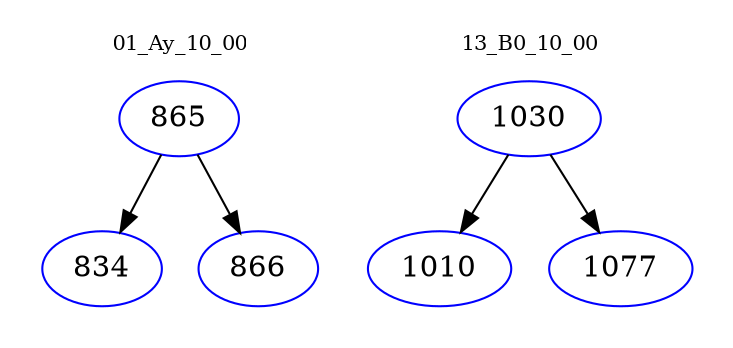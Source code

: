 digraph{
subgraph cluster_0 {
color = white
label = "01_Ay_10_00";
fontsize=10;
T0_865 [label="865", color="blue"]
T0_865 -> T0_834 [color="black"]
T0_834 [label="834", color="blue"]
T0_865 -> T0_866 [color="black"]
T0_866 [label="866", color="blue"]
}
subgraph cluster_1 {
color = white
label = "13_B0_10_00";
fontsize=10;
T1_1030 [label="1030", color="blue"]
T1_1030 -> T1_1010 [color="black"]
T1_1010 [label="1010", color="blue"]
T1_1030 -> T1_1077 [color="black"]
T1_1077 [label="1077", color="blue"]
}
}
